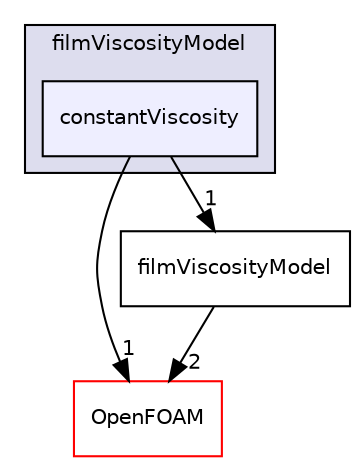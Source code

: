 digraph "src/regionModels/surfaceFilmModels/submodels/thermo/filmViscosityModel/constantViscosity" {
  bgcolor=transparent;
  compound=true
  node [ fontsize="10", fontname="Helvetica"];
  edge [ labelfontsize="10", labelfontname="Helvetica"];
  subgraph clusterdir_211a3eb45955e8c66b497f79e68b0f11 {
    graph [ bgcolor="#ddddee", pencolor="black", label="filmViscosityModel" fontname="Helvetica", fontsize="10", URL="dir_211a3eb45955e8c66b497f79e68b0f11.html"]
  dir_faa3c8ae9aed633be2c1dc88c5700bf8 [shape=box, label="constantViscosity", style="filled", fillcolor="#eeeeff", pencolor="black", URL="dir_faa3c8ae9aed633be2c1dc88c5700bf8.html"];
  }
  dir_c5473ff19b20e6ec4dfe5c310b3778a8 [shape=box label="OpenFOAM" color="red" URL="dir_c5473ff19b20e6ec4dfe5c310b3778a8.html"];
  dir_1efdbd268e6ff0c5950b585f55a8389d [shape=box label="filmViscosityModel" URL="dir_1efdbd268e6ff0c5950b585f55a8389d.html"];
  dir_faa3c8ae9aed633be2c1dc88c5700bf8->dir_c5473ff19b20e6ec4dfe5c310b3778a8 [headlabel="1", labeldistance=1.5 headhref="dir_002580_001892.html"];
  dir_faa3c8ae9aed633be2c1dc88c5700bf8->dir_1efdbd268e6ff0c5950b585f55a8389d [headlabel="1", labeldistance=1.5 headhref="dir_002580_002581.html"];
  dir_1efdbd268e6ff0c5950b585f55a8389d->dir_c5473ff19b20e6ec4dfe5c310b3778a8 [headlabel="2", labeldistance=1.5 headhref="dir_002581_001892.html"];
}
